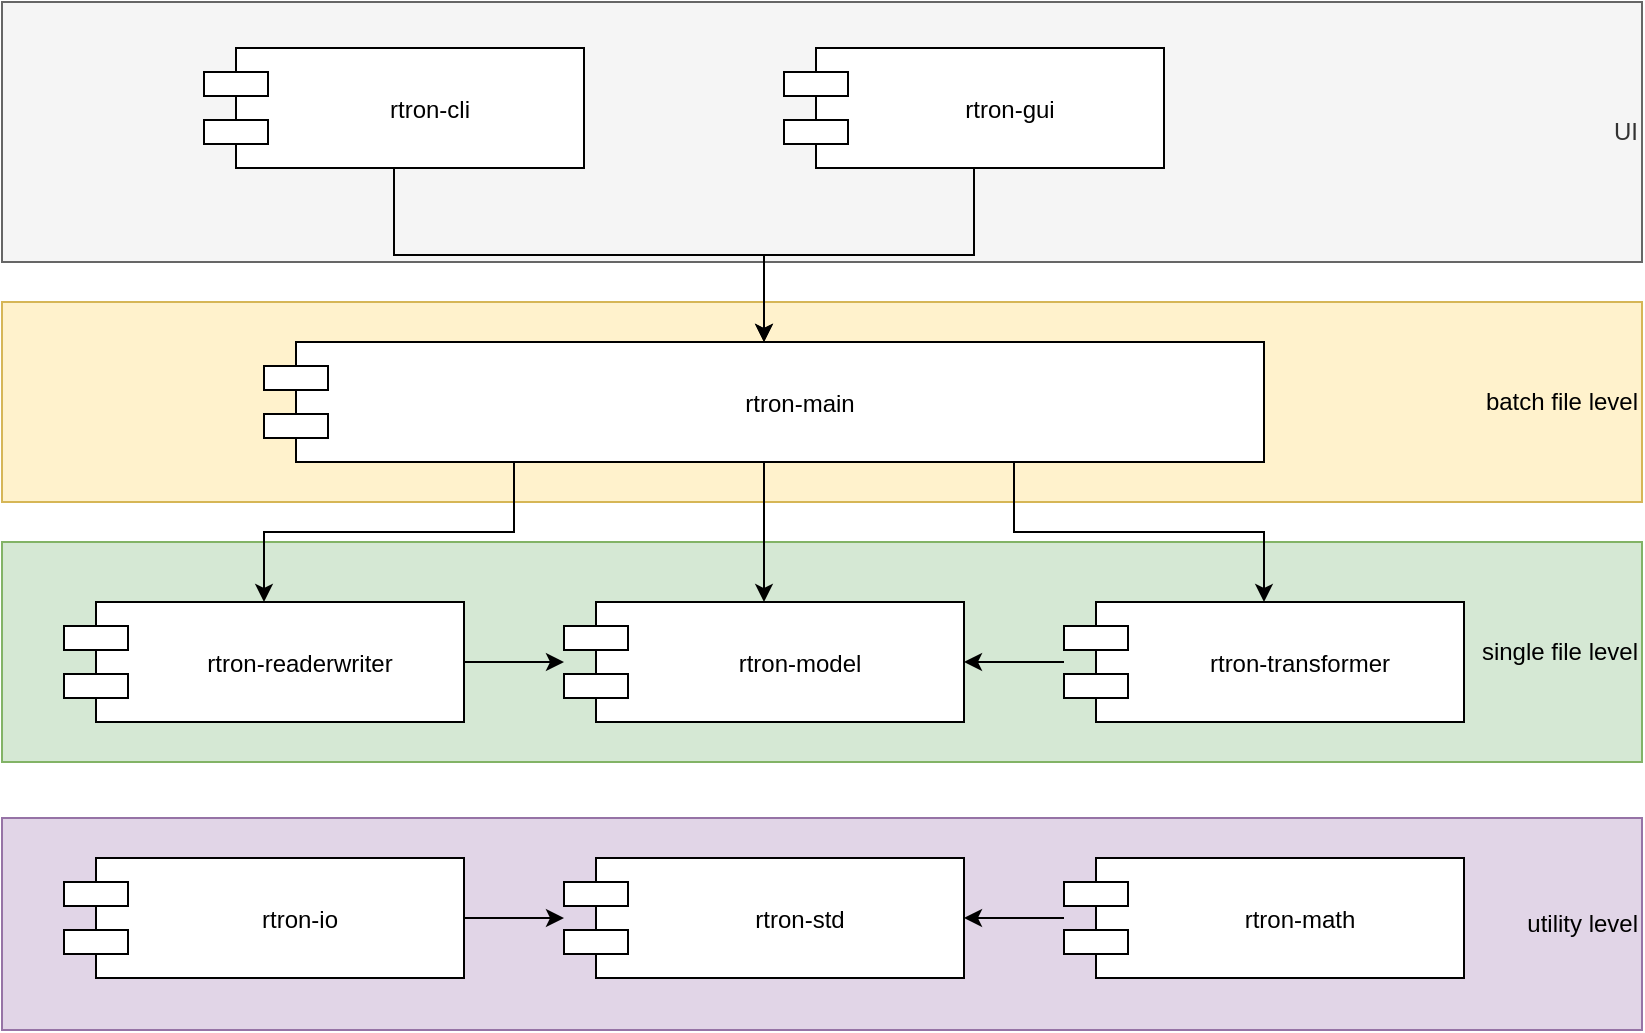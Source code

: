<mxfile version="12.6.5" type="device"><diagram name="Page-1" id="b5b7bab2-c9e2-2cf4-8b2a-24fd1a2a6d21"><mxGraphModel dx="1422" dy="812" grid="1" gridSize="10" guides="1" tooltips="1" connect="1" arrows="1" fold="1" page="1" pageScale="1" pageWidth="827" pageHeight="1169" background="#ffffff" math="0" shadow="0"><root><mxCell id="0"/><mxCell id="1" parent="0"/><mxCell id="n16nT9NCmk07cGDhu1tO-24" value="utility level" style="rounded=0;whiteSpace=wrap;html=1;fillColor=#e1d5e7;strokeColor=#9673a6;align=right;" parent="1" vertex="1"><mxGeometry y="408" width="820" height="106" as="geometry"/></mxCell><mxCell id="n16nT9NCmk07cGDhu1tO-23" value="UI" style="rounded=0;whiteSpace=wrap;html=1;fillColor=#f5f5f5;strokeColor=#666666;align=right;fontColor=#333333;" parent="1" vertex="1"><mxGeometry width="820" height="130" as="geometry"/></mxCell><mxCell id="n16nT9NCmk07cGDhu1tO-22" value="batch file level" style="rounded=0;whiteSpace=wrap;html=1;fillColor=#fff2cc;strokeColor=#d6b656;align=right;" parent="1" vertex="1"><mxGeometry y="150" width="820" height="100" as="geometry"/></mxCell><mxCell id="n16nT9NCmk07cGDhu1tO-21" value="single file level" style="rounded=0;whiteSpace=wrap;html=1;fillColor=#d5e8d4;strokeColor=#82b366;align=right;" parent="1" vertex="1"><mxGeometry y="270" width="820" height="110" as="geometry"/></mxCell><mxCell id="OlWHPrAqVCOQcVelyAl--9" style="edgeStyle=orthogonalEdgeStyle;rounded=0;orthogonalLoop=1;jettySize=auto;html=1;" edge="1" parent="1" source="NRDKMOEN4tfZ8Rl52UVA-1" target="NRDKMOEN4tfZ8Rl52UVA-2"><mxGeometry relative="1" as="geometry"/></mxCell><mxCell id="NRDKMOEN4tfZ8Rl52UVA-1" value="rtron-readerwriter" style="shape=component;align=center;spacingLeft=36;" parent="1" vertex="1"><mxGeometry x="31" y="300" width="200" height="60" as="geometry"/></mxCell><mxCell id="NRDKMOEN4tfZ8Rl52UVA-2" value="rtron-model" style="shape=component;align=center;spacingLeft=36;fontStyle=0" parent="1" vertex="1"><mxGeometry x="281" y="300" width="200" height="60" as="geometry"/></mxCell><mxCell id="OlWHPrAqVCOQcVelyAl--11" style="edgeStyle=orthogonalEdgeStyle;rounded=0;orthogonalLoop=1;jettySize=auto;html=1;" edge="1" parent="1" source="NRDKMOEN4tfZ8Rl52UVA-4" target="1nQwHdagP6-bVit7x7Ya-1"><mxGeometry relative="1" as="geometry"/></mxCell><mxCell id="NRDKMOEN4tfZ8Rl52UVA-4" value="rtron-math" style="shape=component;align=center;spacingLeft=36;" parent="1" vertex="1"><mxGeometry x="531" y="428" width="200" height="60" as="geometry"/></mxCell><mxCell id="OlWHPrAqVCOQcVelyAl--12" style="edgeStyle=orthogonalEdgeStyle;rounded=0;orthogonalLoop=1;jettySize=auto;html=1;" edge="1" parent="1" source="NRDKMOEN4tfZ8Rl52UVA-5" target="1nQwHdagP6-bVit7x7Ya-1"><mxGeometry relative="1" as="geometry"/></mxCell><mxCell id="NRDKMOEN4tfZ8Rl52UVA-5" value="rtron-io" style="shape=component;align=center;spacingLeft=36;" parent="1" vertex="1"><mxGeometry x="31" y="428" width="200" height="60" as="geometry"/></mxCell><mxCell id="OlWHPrAqVCOQcVelyAl--5" style="edgeStyle=orthogonalEdgeStyle;rounded=0;orthogonalLoop=1;jettySize=auto;html=1;exitX=0.25;exitY=1;exitDx=0;exitDy=0;" edge="1" parent="1" source="NRDKMOEN4tfZ8Rl52UVA-6" target="NRDKMOEN4tfZ8Rl52UVA-1"><mxGeometry relative="1" as="geometry"/></mxCell><mxCell id="OlWHPrAqVCOQcVelyAl--8" style="edgeStyle=orthogonalEdgeStyle;rounded=0;orthogonalLoop=1;jettySize=auto;html=1;exitX=0.75;exitY=1;exitDx=0;exitDy=0;" edge="1" parent="1" source="NRDKMOEN4tfZ8Rl52UVA-6" target="n16nT9NCmk07cGDhu1tO-13"><mxGeometry relative="1" as="geometry"/></mxCell><mxCell id="NRDKMOEN4tfZ8Rl52UVA-6" value="rtron-main" style="shape=component;align=center;spacingLeft=36;" parent="1" vertex="1"><mxGeometry x="131" y="170" width="500" height="60" as="geometry"/></mxCell><mxCell id="1nQwHdagP6-bVit7x7Ya-1" value="rtron-std" style="shape=component;align=center;spacingLeft=36;" parent="1" vertex="1"><mxGeometry x="281" y="428" width="200" height="60" as="geometry"/></mxCell><mxCell id="OlWHPrAqVCOQcVelyAl--2" style="edgeStyle=orthogonalEdgeStyle;rounded=0;orthogonalLoop=1;jettySize=auto;html=1;" edge="1" parent="1" source="n16nT9NCmk07cGDhu1tO-5" target="NRDKMOEN4tfZ8Rl52UVA-6"><mxGeometry relative="1" as="geometry"/></mxCell><mxCell id="n16nT9NCmk07cGDhu1tO-5" value="rtron-cli" style="shape=component;align=center;spacingLeft=36;" parent="1" vertex="1"><mxGeometry x="101" y="23" width="190" height="60" as="geometry"/></mxCell><mxCell id="OlWHPrAqVCOQcVelyAl--3" style="edgeStyle=orthogonalEdgeStyle;rounded=0;orthogonalLoop=1;jettySize=auto;html=1;" edge="1" parent="1" source="n16nT9NCmk07cGDhu1tO-7" target="NRDKMOEN4tfZ8Rl52UVA-6"><mxGeometry relative="1" as="geometry"/></mxCell><mxCell id="n16nT9NCmk07cGDhu1tO-7" value="rtron-gui" style="shape=component;align=center;spacingLeft=36;" parent="1" vertex="1"><mxGeometry x="391" y="23" width="190" height="60" as="geometry"/></mxCell><mxCell id="OlWHPrAqVCOQcVelyAl--10" style="edgeStyle=orthogonalEdgeStyle;rounded=0;orthogonalLoop=1;jettySize=auto;html=1;" edge="1" parent="1" source="n16nT9NCmk07cGDhu1tO-13" target="NRDKMOEN4tfZ8Rl52UVA-2"><mxGeometry relative="1" as="geometry"/></mxCell><mxCell id="n16nT9NCmk07cGDhu1tO-13" value="rtron-transformer" style="shape=component;align=center;spacingLeft=36;" parent="1" vertex="1"><mxGeometry x="531" y="300" width="200" height="60" as="geometry"/></mxCell><mxCell id="OlWHPrAqVCOQcVelyAl--6" style="edgeStyle=orthogonalEdgeStyle;rounded=0;orthogonalLoop=1;jettySize=auto;html=1;" edge="1" parent="1" source="NRDKMOEN4tfZ8Rl52UVA-6" target="NRDKMOEN4tfZ8Rl52UVA-2"><mxGeometry relative="1" as="geometry"><mxPoint x="266" y="230" as="sourcePoint"/><mxPoint x="211" y="421" as="targetPoint"/></mxGeometry></mxCell></root></mxGraphModel></diagram></mxfile>